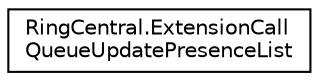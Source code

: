 digraph "Graphical Class Hierarchy"
{
 // LATEX_PDF_SIZE
  edge [fontname="Helvetica",fontsize="10",labelfontname="Helvetica",labelfontsize="10"];
  node [fontname="Helvetica",fontsize="10",shape=record];
  rankdir="LR";
  Node0 [label="RingCentral.ExtensionCall\lQueueUpdatePresenceList",height=0.2,width=0.4,color="black", fillcolor="white", style="filled",URL="$classRingCentral_1_1ExtensionCallQueueUpdatePresenceList.html",tooltip=" "];
}
